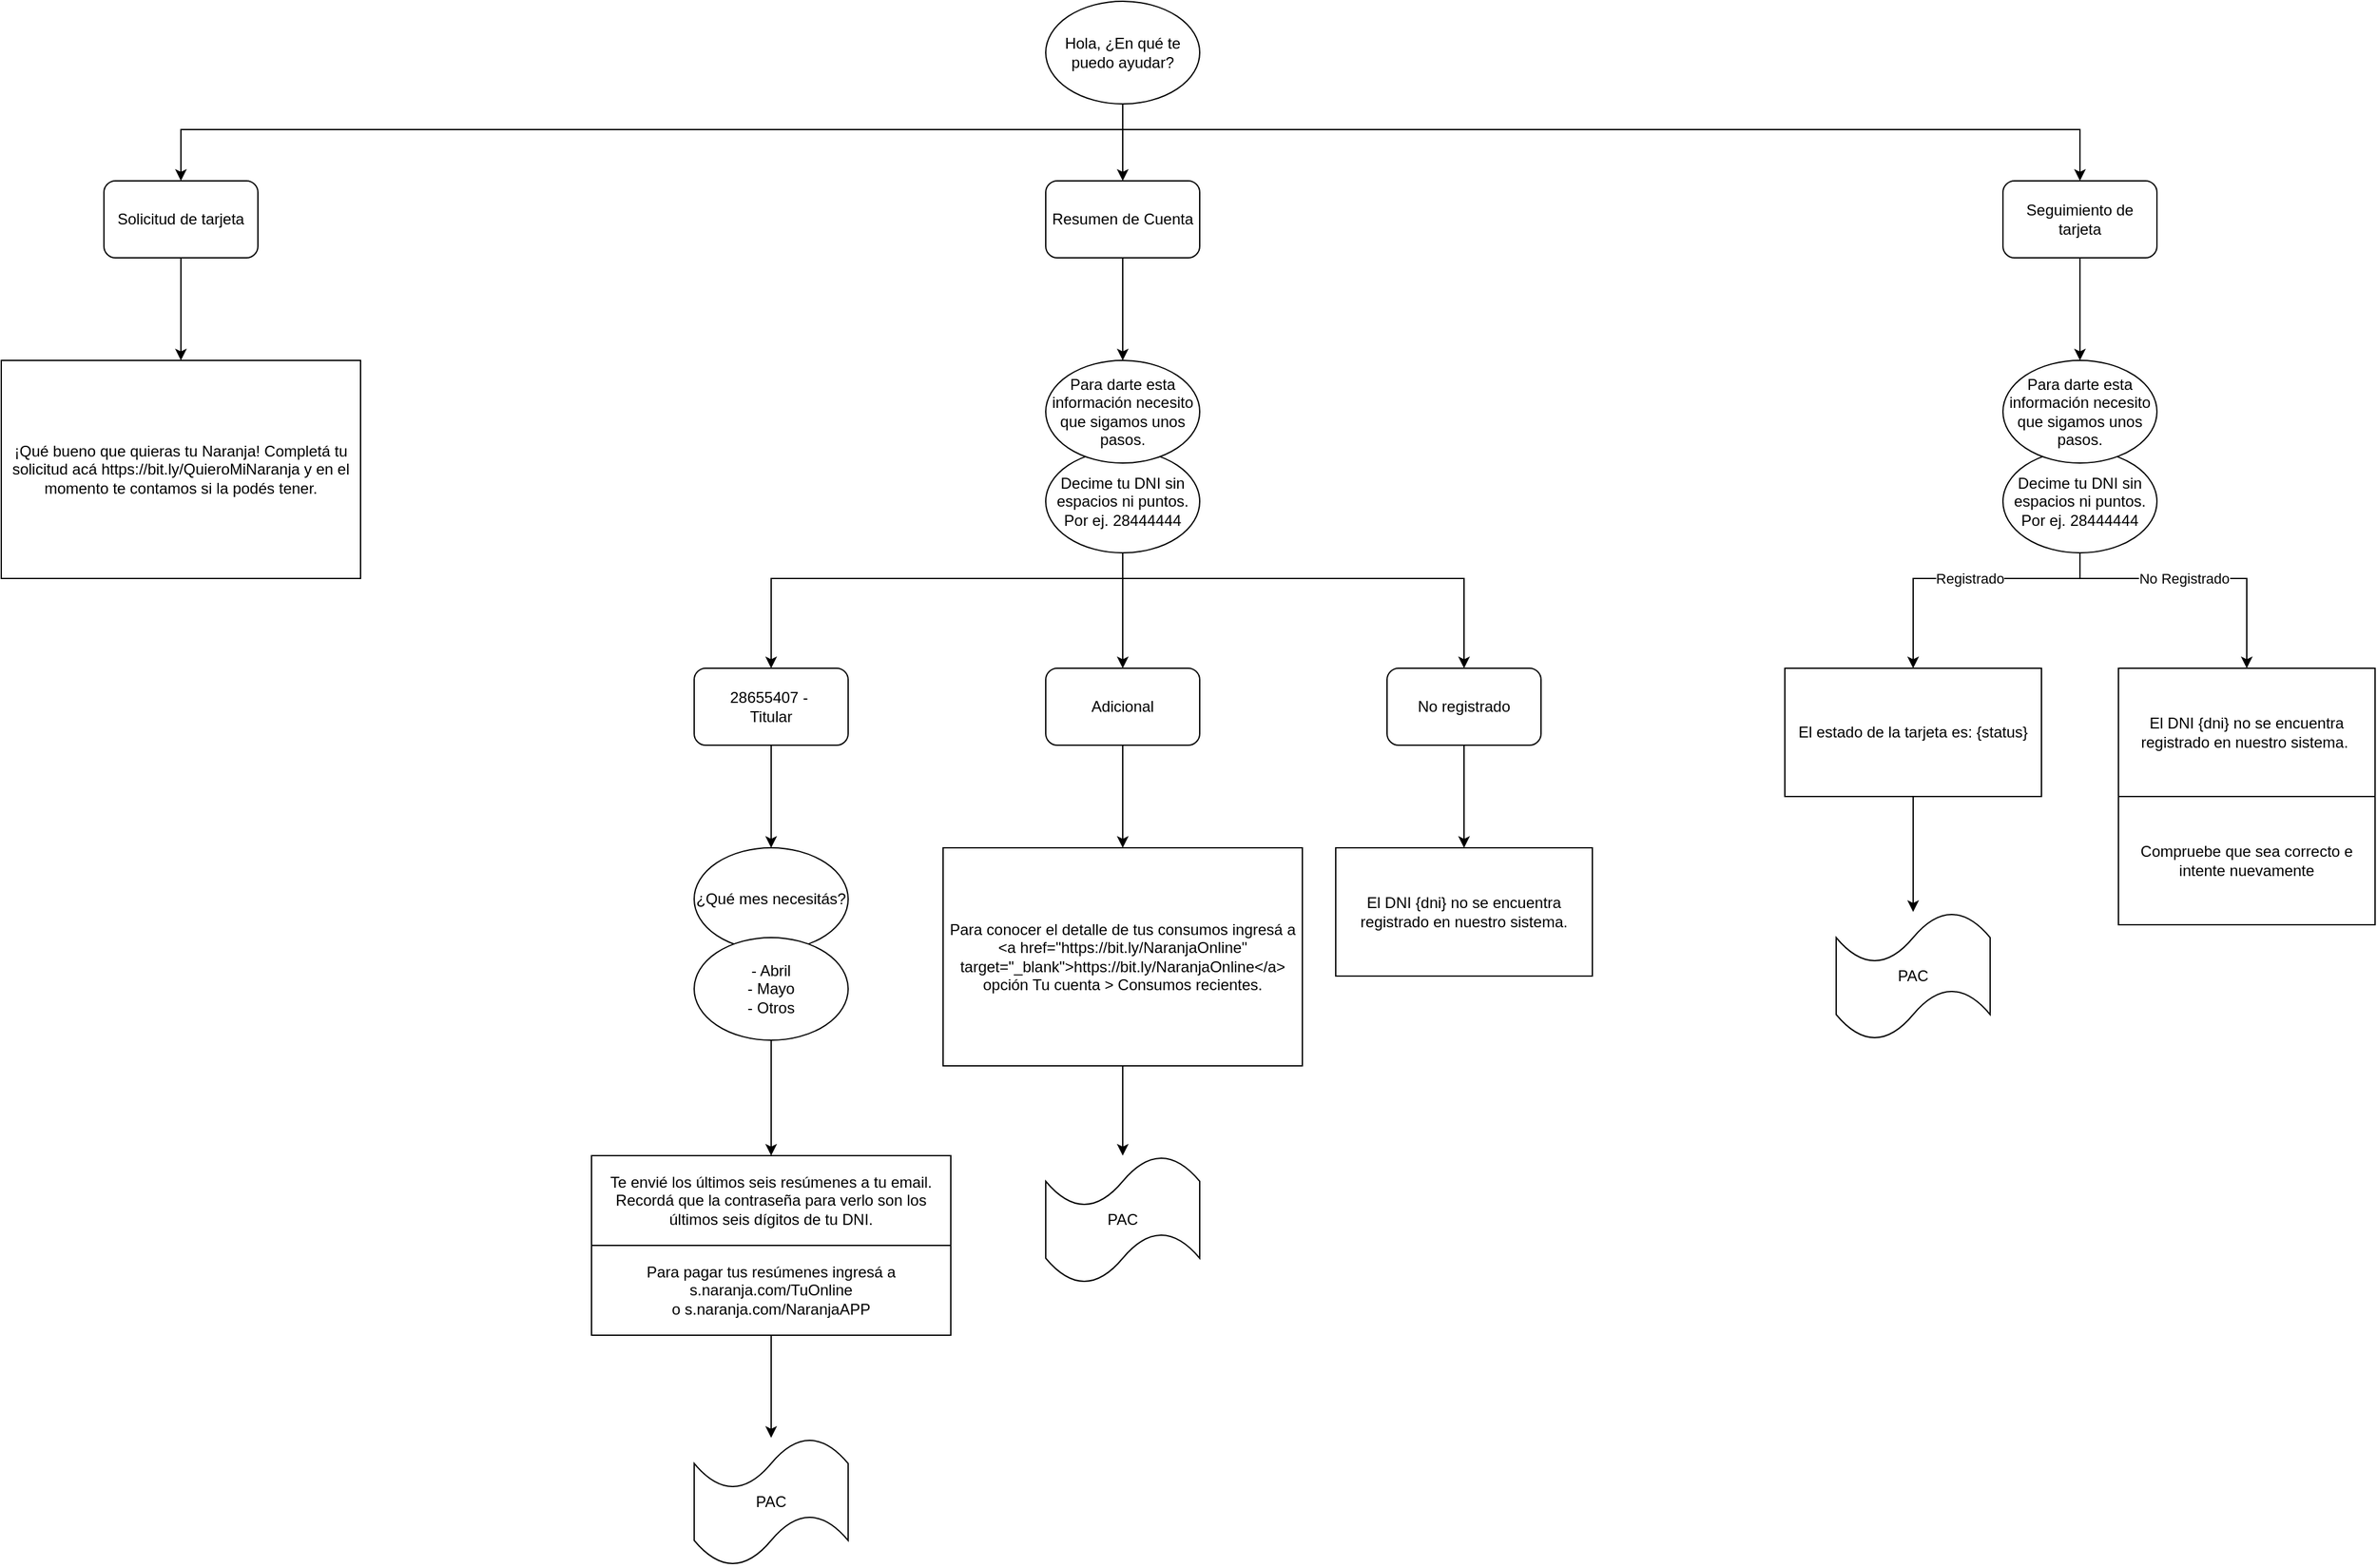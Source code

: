 <mxfile version="14.7.2" type="github">
  <diagram id="STw_41gi9h3a2NrgZt3Z" name="Page-1">
    <mxGraphModel dx="2249" dy="833" grid="1" gridSize="10" guides="1" tooltips="1" connect="1" arrows="1" fold="1" page="1" pageScale="1" pageWidth="827" pageHeight="1169" math="0" shadow="0">
      <root>
        <mxCell id="0" />
        <mxCell id="1" parent="0" />
        <mxCell id="y1B0KtI4p2Kf77Tuc4uG-5" value="" style="edgeStyle=orthogonalEdgeStyle;rounded=0;orthogonalLoop=1;jettySize=auto;html=1;" parent="1" source="pdaAdz_XjBSu1e7UFX2R-1" target="y1B0KtI4p2Kf77Tuc4uG-1" edge="1">
          <mxGeometry relative="1" as="geometry" />
        </mxCell>
        <mxCell id="y1B0KtI4p2Kf77Tuc4uG-39" style="edgeStyle=orthogonalEdgeStyle;rounded=0;orthogonalLoop=1;jettySize=auto;html=1;entryX=0.5;entryY=0;entryDx=0;entryDy=0;" parent="1" source="pdaAdz_XjBSu1e7UFX2R-1" target="y1B0KtI4p2Kf77Tuc4uG-38" edge="1">
          <mxGeometry relative="1" as="geometry">
            <Array as="points">
              <mxPoint x="414" y="140" />
              <mxPoint x="1160" y="140" />
              <mxPoint x="1160" y="180" />
            </Array>
          </mxGeometry>
        </mxCell>
        <mxCell id="JrEHm9Qh_ha4KLBkT9_c-2" style="edgeStyle=orthogonalEdgeStyle;rounded=0;orthogonalLoop=1;jettySize=auto;html=1;" edge="1" parent="1" source="pdaAdz_XjBSu1e7UFX2R-1" target="JrEHm9Qh_ha4KLBkT9_c-1">
          <mxGeometry relative="1" as="geometry">
            <Array as="points">
              <mxPoint x="414" y="140" />
              <mxPoint x="-320" y="140" />
            </Array>
          </mxGeometry>
        </mxCell>
        <mxCell id="pdaAdz_XjBSu1e7UFX2R-1" value="Hola, ¿En qué te puedo ayudar?" style="ellipse;whiteSpace=wrap;html=1;" parent="1" vertex="1">
          <mxGeometry x="354" y="40" width="120" height="80" as="geometry" />
        </mxCell>
        <mxCell id="y1B0KtI4p2Kf77Tuc4uG-6" value="" style="edgeStyle=orthogonalEdgeStyle;rounded=0;orthogonalLoop=1;jettySize=auto;html=1;" parent="1" source="y1B0KtI4p2Kf77Tuc4uG-1" target="y1B0KtI4p2Kf77Tuc4uG-4" edge="1">
          <mxGeometry relative="1" as="geometry" />
        </mxCell>
        <mxCell id="y1B0KtI4p2Kf77Tuc4uG-1" value="Resumen de Cuenta" style="rounded=1;whiteSpace=wrap;html=1;" parent="1" vertex="1">
          <mxGeometry x="354" y="180" width="120" height="60" as="geometry" />
        </mxCell>
        <mxCell id="y1B0KtI4p2Kf77Tuc4uG-8" style="edgeStyle=orthogonalEdgeStyle;rounded=0;orthogonalLoop=1;jettySize=auto;html=1;entryX=0.5;entryY=0;entryDx=0;entryDy=0;" parent="1" source="y1B0KtI4p2Kf77Tuc4uG-3" target="y1B0KtI4p2Kf77Tuc4uG-7" edge="1">
          <mxGeometry relative="1" as="geometry">
            <Array as="points">
              <mxPoint x="414" y="490" />
              <mxPoint x="140" y="490" />
            </Array>
          </mxGeometry>
        </mxCell>
        <mxCell id="y1B0KtI4p2Kf77Tuc4uG-10" style="edgeStyle=orthogonalEdgeStyle;rounded=0;orthogonalLoop=1;jettySize=auto;html=1;" parent="1" source="y1B0KtI4p2Kf77Tuc4uG-3" target="y1B0KtI4p2Kf77Tuc4uG-9" edge="1">
          <mxGeometry relative="1" as="geometry" />
        </mxCell>
        <mxCell id="y1B0KtI4p2Kf77Tuc4uG-13" style="edgeStyle=orthogonalEdgeStyle;rounded=0;orthogonalLoop=1;jettySize=auto;html=1;" parent="1" source="y1B0KtI4p2Kf77Tuc4uG-3" target="y1B0KtI4p2Kf77Tuc4uG-11" edge="1">
          <mxGeometry relative="1" as="geometry">
            <Array as="points">
              <mxPoint x="414" y="490" />
              <mxPoint x="680" y="490" />
            </Array>
          </mxGeometry>
        </mxCell>
        <mxCell id="y1B0KtI4p2Kf77Tuc4uG-3" value="&lt;div&gt;Decime tu DNI sin espacios ni puntos. Por ej. 28444444&lt;/div&gt;" style="ellipse;whiteSpace=wrap;html=1;" parent="1" vertex="1">
          <mxGeometry x="354" y="390" width="120" height="80" as="geometry" />
        </mxCell>
        <mxCell id="y1B0KtI4p2Kf77Tuc4uG-4" value="&lt;div&gt;Para darte esta información necesito que sigamos unos pasos.&lt;/div&gt;" style="ellipse;whiteSpace=wrap;html=1;" parent="1" vertex="1">
          <mxGeometry x="354" y="320" width="120" height="80" as="geometry" />
        </mxCell>
        <mxCell id="y1B0KtI4p2Kf77Tuc4uG-26" value="" style="edgeStyle=orthogonalEdgeStyle;rounded=0;orthogonalLoop=1;jettySize=auto;html=1;" parent="1" source="y1B0KtI4p2Kf77Tuc4uG-7" target="y1B0KtI4p2Kf77Tuc4uG-25" edge="1">
          <mxGeometry relative="1" as="geometry" />
        </mxCell>
        <mxCell id="y1B0KtI4p2Kf77Tuc4uG-7" value="28655407 -&amp;nbsp;&lt;br&gt;Titular" style="rounded=1;whiteSpace=wrap;html=1;" parent="1" vertex="1">
          <mxGeometry x="80" y="560" width="120" height="60" as="geometry" />
        </mxCell>
        <mxCell id="y1B0KtI4p2Kf77Tuc4uG-23" value="" style="edgeStyle=orthogonalEdgeStyle;rounded=0;orthogonalLoop=1;jettySize=auto;html=1;" parent="1" source="y1B0KtI4p2Kf77Tuc4uG-9" target="y1B0KtI4p2Kf77Tuc4uG-20" edge="1">
          <mxGeometry relative="1" as="geometry" />
        </mxCell>
        <mxCell id="y1B0KtI4p2Kf77Tuc4uG-9" value="Adicional" style="rounded=1;whiteSpace=wrap;html=1;" parent="1" vertex="1">
          <mxGeometry x="354" y="560" width="120" height="60" as="geometry" />
        </mxCell>
        <mxCell id="y1B0KtI4p2Kf77Tuc4uG-35" value="" style="edgeStyle=orthogonalEdgeStyle;rounded=0;orthogonalLoop=1;jettySize=auto;html=1;" parent="1" source="y1B0KtI4p2Kf77Tuc4uG-11" target="y1B0KtI4p2Kf77Tuc4uG-34" edge="1">
          <mxGeometry relative="1" as="geometry" />
        </mxCell>
        <mxCell id="y1B0KtI4p2Kf77Tuc4uG-11" value="No registrado" style="rounded=1;whiteSpace=wrap;html=1;" parent="1" vertex="1">
          <mxGeometry x="620" y="560" width="120" height="60" as="geometry" />
        </mxCell>
        <mxCell id="y1B0KtI4p2Kf77Tuc4uG-37" value="" style="edgeStyle=orthogonalEdgeStyle;rounded=0;orthogonalLoop=1;jettySize=auto;html=1;" parent="1" source="y1B0KtI4p2Kf77Tuc4uG-20" target="y1B0KtI4p2Kf77Tuc4uG-36" edge="1">
          <mxGeometry relative="1" as="geometry" />
        </mxCell>
        <mxCell id="y1B0KtI4p2Kf77Tuc4uG-20" value="Para conocer el detalle de tus consumos ingresá a &amp;lt;a href=&quot;https://bit.ly/NaranjaOnline&quot; target=&quot;_blank&quot;&amp;gt;https://bit.ly/NaranjaOnline&amp;lt;/a&amp;gt; opción Tu cuenta &amp;gt; Consumos recientes." style="whiteSpace=wrap;html=1;align=center;verticalAlign=middle;" parent="1" vertex="1">
          <mxGeometry x="274" y="700" width="280" height="170" as="geometry" />
        </mxCell>
        <mxCell id="y1B0KtI4p2Kf77Tuc4uG-25" value="&lt;div&gt;¿Qué mes necesitás?&lt;/div&gt;" style="ellipse;whiteSpace=wrap;html=1;" parent="1" vertex="1">
          <mxGeometry x="80" y="700" width="120" height="80" as="geometry" />
        </mxCell>
        <mxCell id="y1B0KtI4p2Kf77Tuc4uG-29" value="" style="edgeStyle=orthogonalEdgeStyle;rounded=0;orthogonalLoop=1;jettySize=auto;html=1;" parent="1" source="y1B0KtI4p2Kf77Tuc4uG-27" target="y1B0KtI4p2Kf77Tuc4uG-28" edge="1">
          <mxGeometry relative="1" as="geometry" />
        </mxCell>
        <mxCell id="y1B0KtI4p2Kf77Tuc4uG-27" value="&lt;div&gt;- Abril&lt;/div&gt;&lt;div&gt;- Mayo&lt;/div&gt;&lt;div&gt;- Otros&lt;/div&gt;" style="ellipse;whiteSpace=wrap;html=1;" parent="1" vertex="1">
          <mxGeometry x="80" y="770" width="120" height="80" as="geometry" />
        </mxCell>
        <mxCell id="y1B0KtI4p2Kf77Tuc4uG-31" value="" style="edgeStyle=orthogonalEdgeStyle;rounded=0;orthogonalLoop=1;jettySize=auto;html=1;" parent="1" source="y1B0KtI4p2Kf77Tuc4uG-28" target="y1B0KtI4p2Kf77Tuc4uG-30" edge="1">
          <mxGeometry relative="1" as="geometry" />
        </mxCell>
        <mxCell id="y1B0KtI4p2Kf77Tuc4uG-28" value="Te envié los últimos seis resúmenes a tu email. Recordá que la contraseña para verlo son los últimos seis dígitos de tu DNI." style="whiteSpace=wrap;html=1;align=center;verticalAlign=middle;" parent="1" vertex="1">
          <mxGeometry y="940" width="280" height="70" as="geometry" />
        </mxCell>
        <mxCell id="y1B0KtI4p2Kf77Tuc4uG-33" value="" style="edgeStyle=orthogonalEdgeStyle;rounded=0;orthogonalLoop=1;jettySize=auto;html=1;" parent="1" source="y1B0KtI4p2Kf77Tuc4uG-30" target="y1B0KtI4p2Kf77Tuc4uG-32" edge="1">
          <mxGeometry relative="1" as="geometry" />
        </mxCell>
        <mxCell id="y1B0KtI4p2Kf77Tuc4uG-30" value="&lt;div&gt;Para pagar tus resúmenes ingresá a s.naranja.com/TuOnline&lt;/div&gt;&lt;div&gt;o s.naranja.com/NaranjaAPP&lt;/div&gt;" style="whiteSpace=wrap;html=1;align=center;verticalAlign=middle;" parent="1" vertex="1">
          <mxGeometry y="1010" width="280" height="70" as="geometry" />
        </mxCell>
        <mxCell id="y1B0KtI4p2Kf77Tuc4uG-32" value="PAC" style="shape=tape;whiteSpace=wrap;html=1;align=center;verticalAlign=middle;" parent="1" vertex="1">
          <mxGeometry x="80" y="1160" width="120" height="100" as="geometry" />
        </mxCell>
        <mxCell id="y1B0KtI4p2Kf77Tuc4uG-34" value="El DNI {dni} no se encuentra registrado en nuestro sistema." style="whiteSpace=wrap;html=1;align=center;verticalAlign=middle;" parent="1" vertex="1">
          <mxGeometry x="580" y="700" width="200" height="100" as="geometry" />
        </mxCell>
        <mxCell id="y1B0KtI4p2Kf77Tuc4uG-36" value="PAC" style="shape=tape;whiteSpace=wrap;html=1;align=center;verticalAlign=middle;" parent="1" vertex="1">
          <mxGeometry x="354" y="940" width="120" height="100" as="geometry" />
        </mxCell>
        <mxCell id="y1B0KtI4p2Kf77Tuc4uG-42" value="" style="edgeStyle=orthogonalEdgeStyle;rounded=0;orthogonalLoop=1;jettySize=auto;html=1;" parent="1" source="y1B0KtI4p2Kf77Tuc4uG-38" target="y1B0KtI4p2Kf77Tuc4uG-41" edge="1">
          <mxGeometry relative="1" as="geometry" />
        </mxCell>
        <mxCell id="y1B0KtI4p2Kf77Tuc4uG-38" value="Seguimiento de tarjeta" style="rounded=1;whiteSpace=wrap;html=1;" parent="1" vertex="1">
          <mxGeometry x="1100" y="180" width="120" height="60" as="geometry" />
        </mxCell>
        <mxCell id="y1B0KtI4p2Kf77Tuc4uG-45" style="edgeStyle=orthogonalEdgeStyle;rounded=0;orthogonalLoop=1;jettySize=auto;html=1;" parent="1" source="y1B0KtI4p2Kf77Tuc4uG-40" target="y1B0KtI4p2Kf77Tuc4uG-48" edge="1">
          <mxGeometry relative="1" as="geometry">
            <mxPoint x="1040" y="560" as="targetPoint" />
            <Array as="points">
              <mxPoint x="1160" y="490" />
              <mxPoint x="1030" y="490" />
            </Array>
          </mxGeometry>
        </mxCell>
        <mxCell id="y1B0KtI4p2Kf77Tuc4uG-50" value="Registrado" style="edgeLabel;html=1;align=center;verticalAlign=middle;resizable=0;points=[];" parent="y1B0KtI4p2Kf77Tuc4uG-45" vertex="1" connectable="0">
          <mxGeometry x="0.267" relative="1" as="geometry">
            <mxPoint x="33" as="offset" />
          </mxGeometry>
        </mxCell>
        <mxCell id="y1B0KtI4p2Kf77Tuc4uG-46" style="edgeStyle=orthogonalEdgeStyle;rounded=0;orthogonalLoop=1;jettySize=auto;html=1;entryX=0.5;entryY=0;entryDx=0;entryDy=0;" parent="1" source="y1B0KtI4p2Kf77Tuc4uG-40" target="y1B0KtI4p2Kf77Tuc4uG-47" edge="1">
          <mxGeometry relative="1" as="geometry">
            <mxPoint x="1290" y="560" as="targetPoint" />
            <Array as="points">
              <mxPoint x="1160" y="490" />
              <mxPoint x="1290" y="490" />
            </Array>
          </mxGeometry>
        </mxCell>
        <mxCell id="y1B0KtI4p2Kf77Tuc4uG-49" value="No Registrado" style="edgeLabel;html=1;align=center;verticalAlign=middle;resizable=0;points=[];" parent="y1B0KtI4p2Kf77Tuc4uG-46" vertex="1" connectable="0">
          <mxGeometry x="0.173" y="4" relative="1" as="geometry">
            <mxPoint x="-28" y="4" as="offset" />
          </mxGeometry>
        </mxCell>
        <mxCell id="y1B0KtI4p2Kf77Tuc4uG-40" value="&lt;div&gt;Decime tu DNI sin espacios ni puntos. Por ej. 28444444&lt;/div&gt;" style="ellipse;whiteSpace=wrap;html=1;" parent="1" vertex="1">
          <mxGeometry x="1100" y="390" width="120" height="80" as="geometry" />
        </mxCell>
        <mxCell id="y1B0KtI4p2Kf77Tuc4uG-41" value="&lt;div&gt;Para darte esta información necesito que sigamos unos pasos.&lt;/div&gt;" style="ellipse;whiteSpace=wrap;html=1;" parent="1" vertex="1">
          <mxGeometry x="1100" y="320" width="120" height="80" as="geometry" />
        </mxCell>
        <mxCell id="y1B0KtI4p2Kf77Tuc4uG-47" value="El DNI {dni} no se encuentra registrado en nuestro sistema.&amp;nbsp;" style="whiteSpace=wrap;html=1;align=center;verticalAlign=middle;" parent="1" vertex="1">
          <mxGeometry x="1190" y="560" width="200" height="100" as="geometry" />
        </mxCell>
        <mxCell id="y1B0KtI4p2Kf77Tuc4uG-52" value="" style="edgeStyle=orthogonalEdgeStyle;rounded=0;orthogonalLoop=1;jettySize=auto;html=1;" parent="1" source="y1B0KtI4p2Kf77Tuc4uG-48" target="y1B0KtI4p2Kf77Tuc4uG-51" edge="1">
          <mxGeometry relative="1" as="geometry" />
        </mxCell>
        <mxCell id="y1B0KtI4p2Kf77Tuc4uG-48" value="El estado de la tarjeta es: {status}" style="whiteSpace=wrap;html=1;align=center;verticalAlign=middle;" parent="1" vertex="1">
          <mxGeometry x="930" y="560" width="200" height="100" as="geometry" />
        </mxCell>
        <mxCell id="y1B0KtI4p2Kf77Tuc4uG-51" value="PAC" style="shape=tape;whiteSpace=wrap;html=1;align=center;verticalAlign=middle;" parent="1" vertex="1">
          <mxGeometry x="970" y="750" width="120" height="100" as="geometry" />
        </mxCell>
        <mxCell id="y1B0KtI4p2Kf77Tuc4uG-53" value="Compruebe que sea correcto e intente nuevamente" style="whiteSpace=wrap;html=1;align=center;verticalAlign=middle;" parent="1" vertex="1">
          <mxGeometry x="1190" y="660" width="200" height="100" as="geometry" />
        </mxCell>
        <mxCell id="JrEHm9Qh_ha4KLBkT9_c-4" style="edgeStyle=orthogonalEdgeStyle;rounded=0;orthogonalLoop=1;jettySize=auto;html=1;" edge="1" parent="1" source="JrEHm9Qh_ha4KLBkT9_c-1" target="JrEHm9Qh_ha4KLBkT9_c-3">
          <mxGeometry relative="1" as="geometry" />
        </mxCell>
        <mxCell id="JrEHm9Qh_ha4KLBkT9_c-1" value="Solicitud de tarjeta" style="rounded=1;whiteSpace=wrap;html=1;" vertex="1" parent="1">
          <mxGeometry x="-380" y="180" width="120" height="60" as="geometry" />
        </mxCell>
        <mxCell id="JrEHm9Qh_ha4KLBkT9_c-3" value="¡Qué bueno que quieras tu Naranja! Completá tu solicitud acá https://bit.ly/QuieroMiNaranja y en el momento te contamos si la podés tener." style="whiteSpace=wrap;html=1;align=center;verticalAlign=middle;" vertex="1" parent="1">
          <mxGeometry x="-460" y="320" width="280" height="170" as="geometry" />
        </mxCell>
      </root>
    </mxGraphModel>
  </diagram>
</mxfile>
